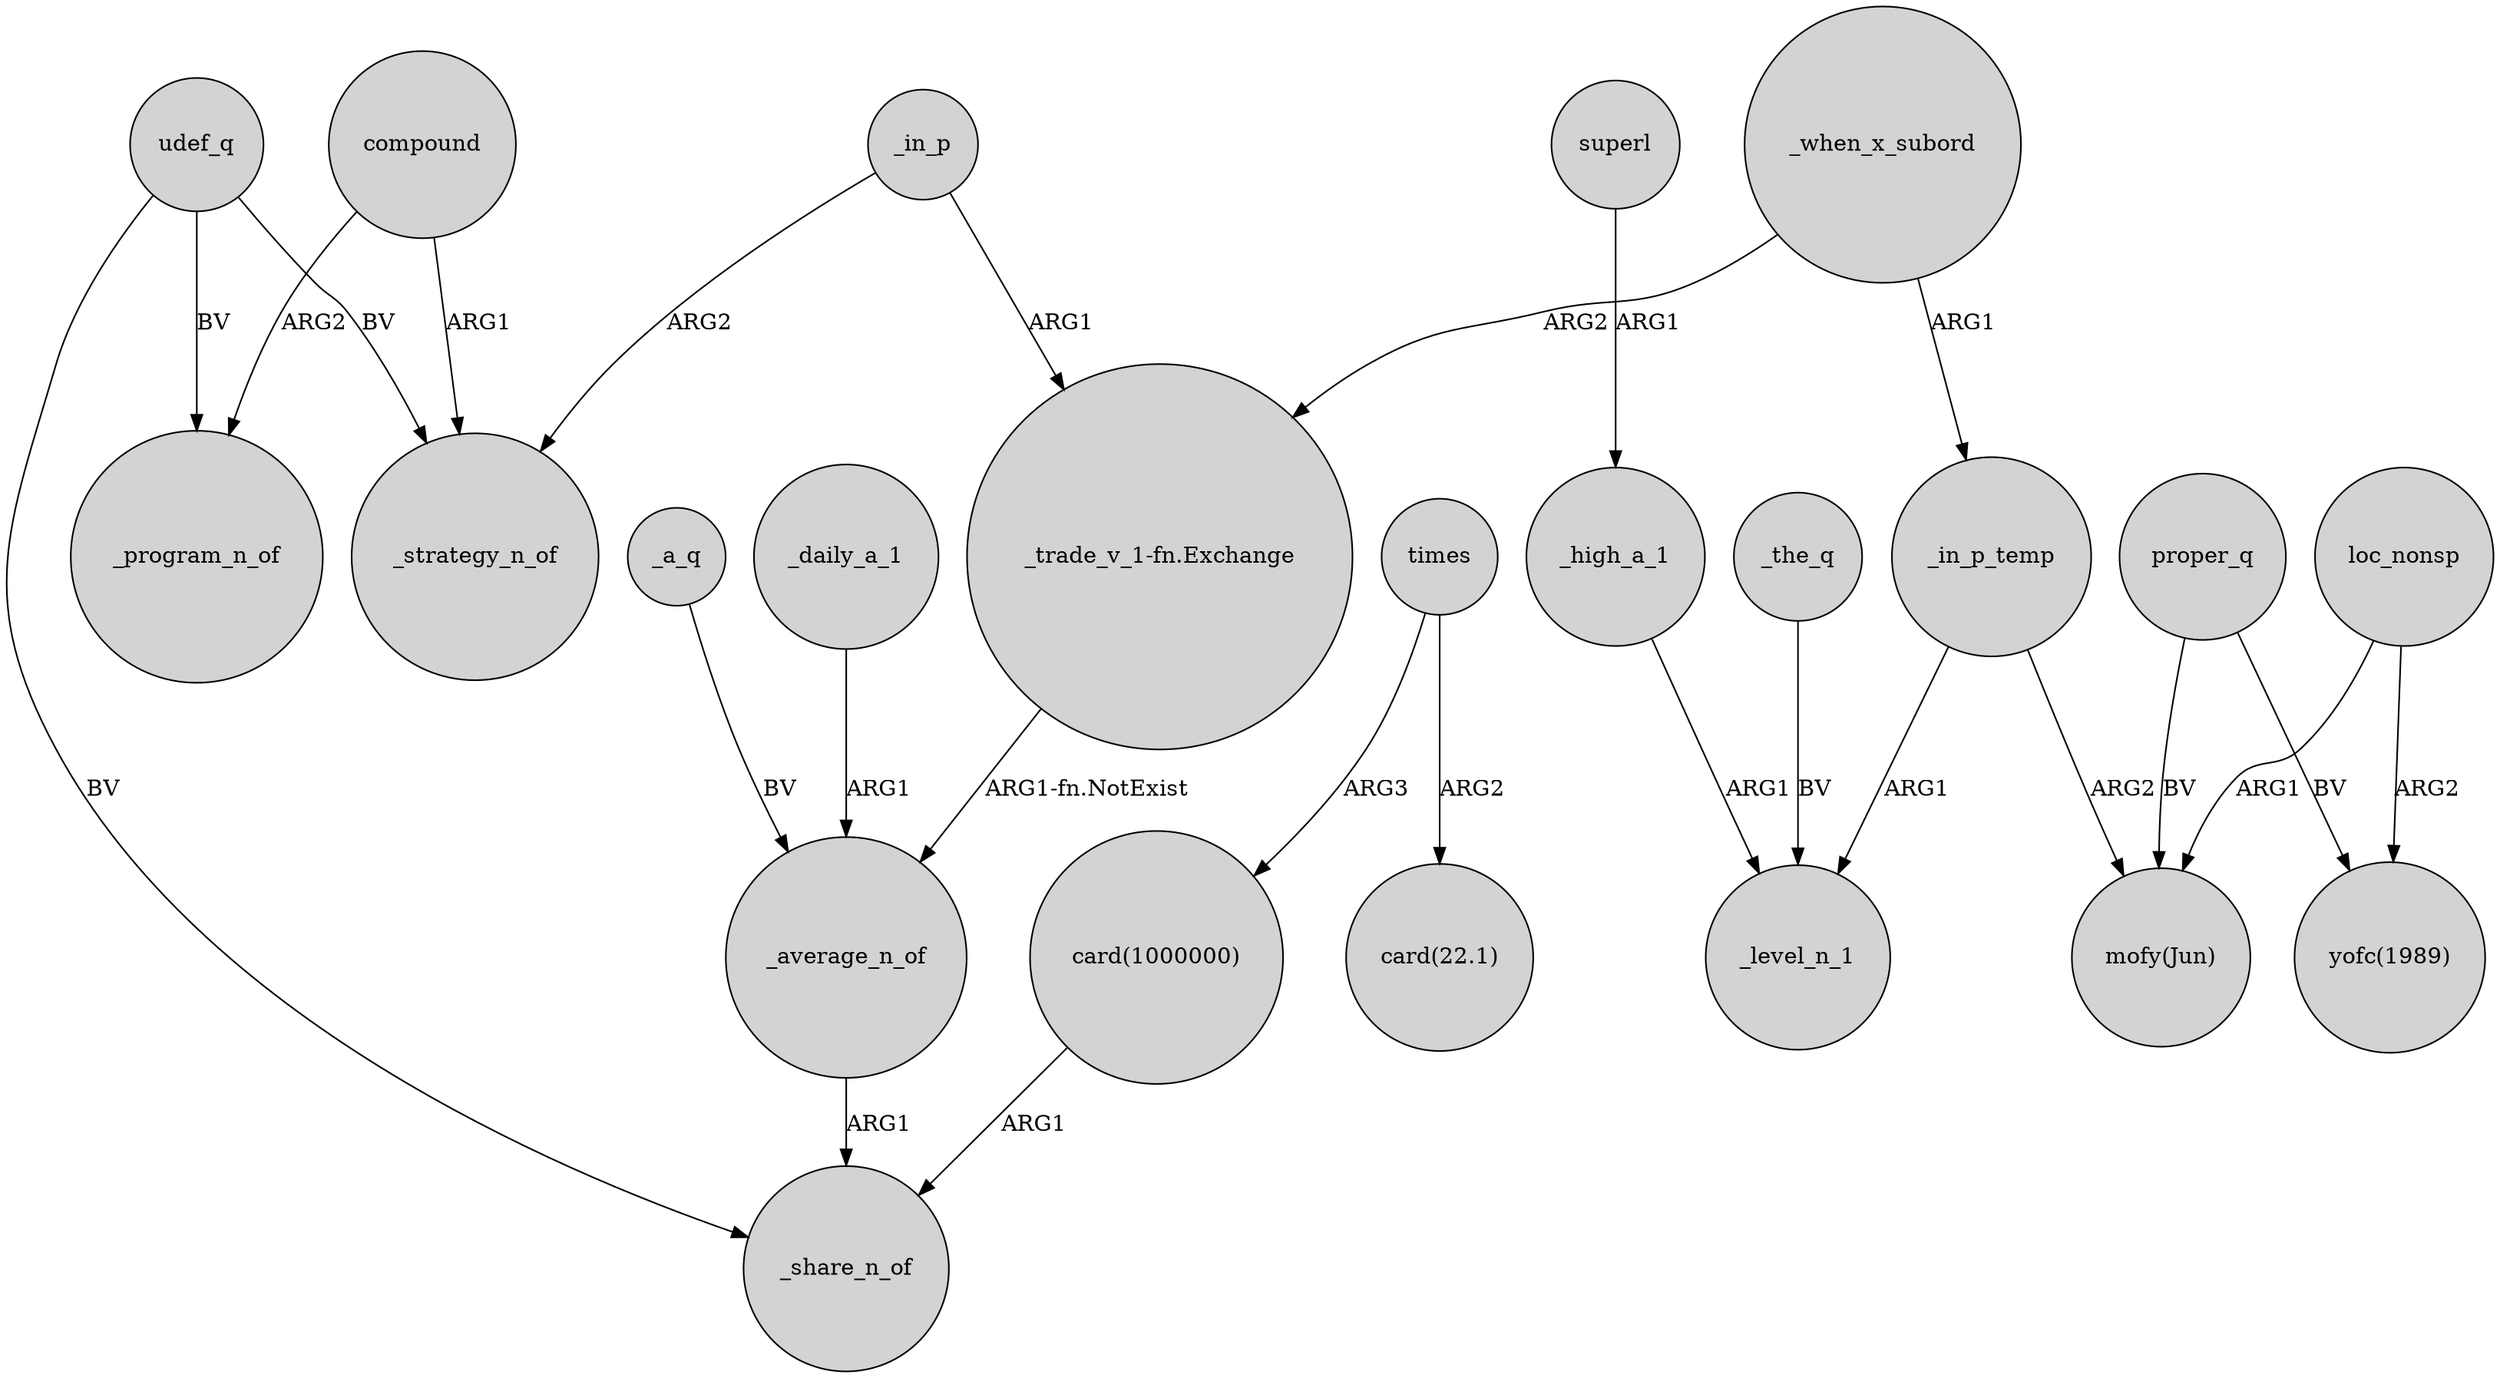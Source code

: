 digraph {
	node [shape=circle style=filled]
	compound -> _program_n_of [label=ARG2]
	"_trade_v_1-fn.Exchange" -> _average_n_of [label="ARG1-fn.NotExist"]
	_in_p -> _strategy_n_of [label=ARG2]
	_in_p_temp -> _level_n_1 [label=ARG1]
	superl -> _high_a_1 [label=ARG1]
	_average_n_of -> _share_n_of [label=ARG1]
	compound -> _strategy_n_of [label=ARG1]
	proper_q -> "mofy(Jun)" [label=BV]
	_in_p -> "_trade_v_1-fn.Exchange" [label=ARG1]
	udef_q -> _program_n_of [label=BV]
	_a_q -> _average_n_of [label=BV]
	_the_q -> _level_n_1 [label=BV]
	proper_q -> "yofc(1989)" [label=BV]
	_when_x_subord -> "_trade_v_1-fn.Exchange" [label=ARG2]
	times -> "card(22.1)" [label=ARG2]
	times -> "card(1000000)" [label=ARG3]
	_high_a_1 -> _level_n_1 [label=ARG1]
	_daily_a_1 -> _average_n_of [label=ARG1]
	_in_p_temp -> "mofy(Jun)" [label=ARG2]
	udef_q -> _share_n_of [label=BV]
	"card(1000000)" -> _share_n_of [label=ARG1]
	loc_nonsp -> "yofc(1989)" [label=ARG2]
	udef_q -> _strategy_n_of [label=BV]
	loc_nonsp -> "mofy(Jun)" [label=ARG1]
	_when_x_subord -> _in_p_temp [label=ARG1]
}
